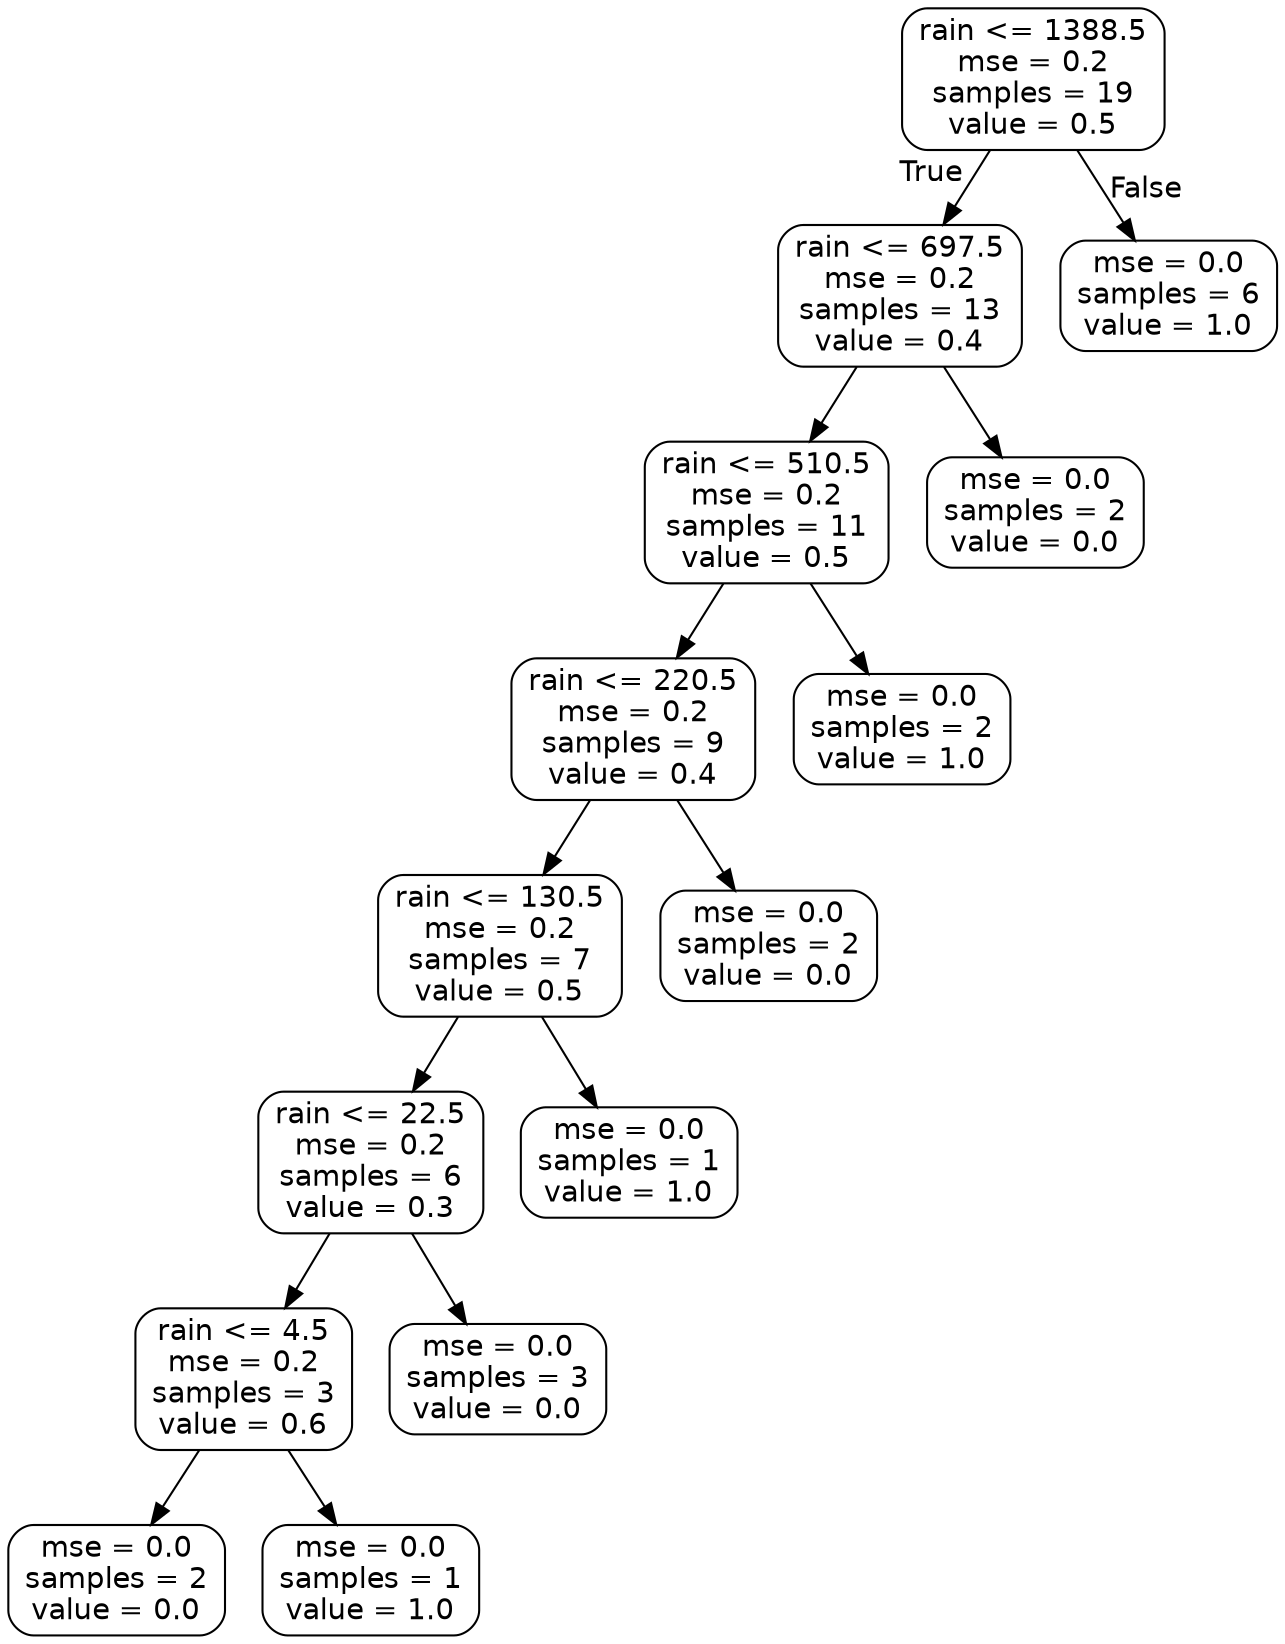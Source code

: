 digraph Tree {
node [shape=box, style="rounded", color="black", fontname=helvetica] ;
edge [fontname=helvetica] ;
0 [label="rain <= 1388.5\nmse = 0.2\nsamples = 19\nvalue = 0.5"] ;
1 [label="rain <= 697.5\nmse = 0.2\nsamples = 13\nvalue = 0.4"] ;
0 -> 1 [labeldistance=2.5, labelangle=45, headlabel="True"] ;
2 [label="rain <= 510.5\nmse = 0.2\nsamples = 11\nvalue = 0.5"] ;
1 -> 2 ;
3 [label="rain <= 220.5\nmse = 0.2\nsamples = 9\nvalue = 0.4"] ;
2 -> 3 ;
4 [label="rain <= 130.5\nmse = 0.2\nsamples = 7\nvalue = 0.5"] ;
3 -> 4 ;
5 [label="rain <= 22.5\nmse = 0.2\nsamples = 6\nvalue = 0.3"] ;
4 -> 5 ;
6 [label="rain <= 4.5\nmse = 0.2\nsamples = 3\nvalue = 0.6"] ;
5 -> 6 ;
7 [label="mse = 0.0\nsamples = 2\nvalue = 0.0"] ;
6 -> 7 ;
8 [label="mse = 0.0\nsamples = 1\nvalue = 1.0"] ;
6 -> 8 ;
9 [label="mse = 0.0\nsamples = 3\nvalue = 0.0"] ;
5 -> 9 ;
10 [label="mse = 0.0\nsamples = 1\nvalue = 1.0"] ;
4 -> 10 ;
11 [label="mse = 0.0\nsamples = 2\nvalue = 0.0"] ;
3 -> 11 ;
12 [label="mse = 0.0\nsamples = 2\nvalue = 1.0"] ;
2 -> 12 ;
13 [label="mse = 0.0\nsamples = 2\nvalue = 0.0"] ;
1 -> 13 ;
14 [label="mse = 0.0\nsamples = 6\nvalue = 1.0"] ;
0 -> 14 [labeldistance=2.5, labelangle=-45, headlabel="False"] ;
}